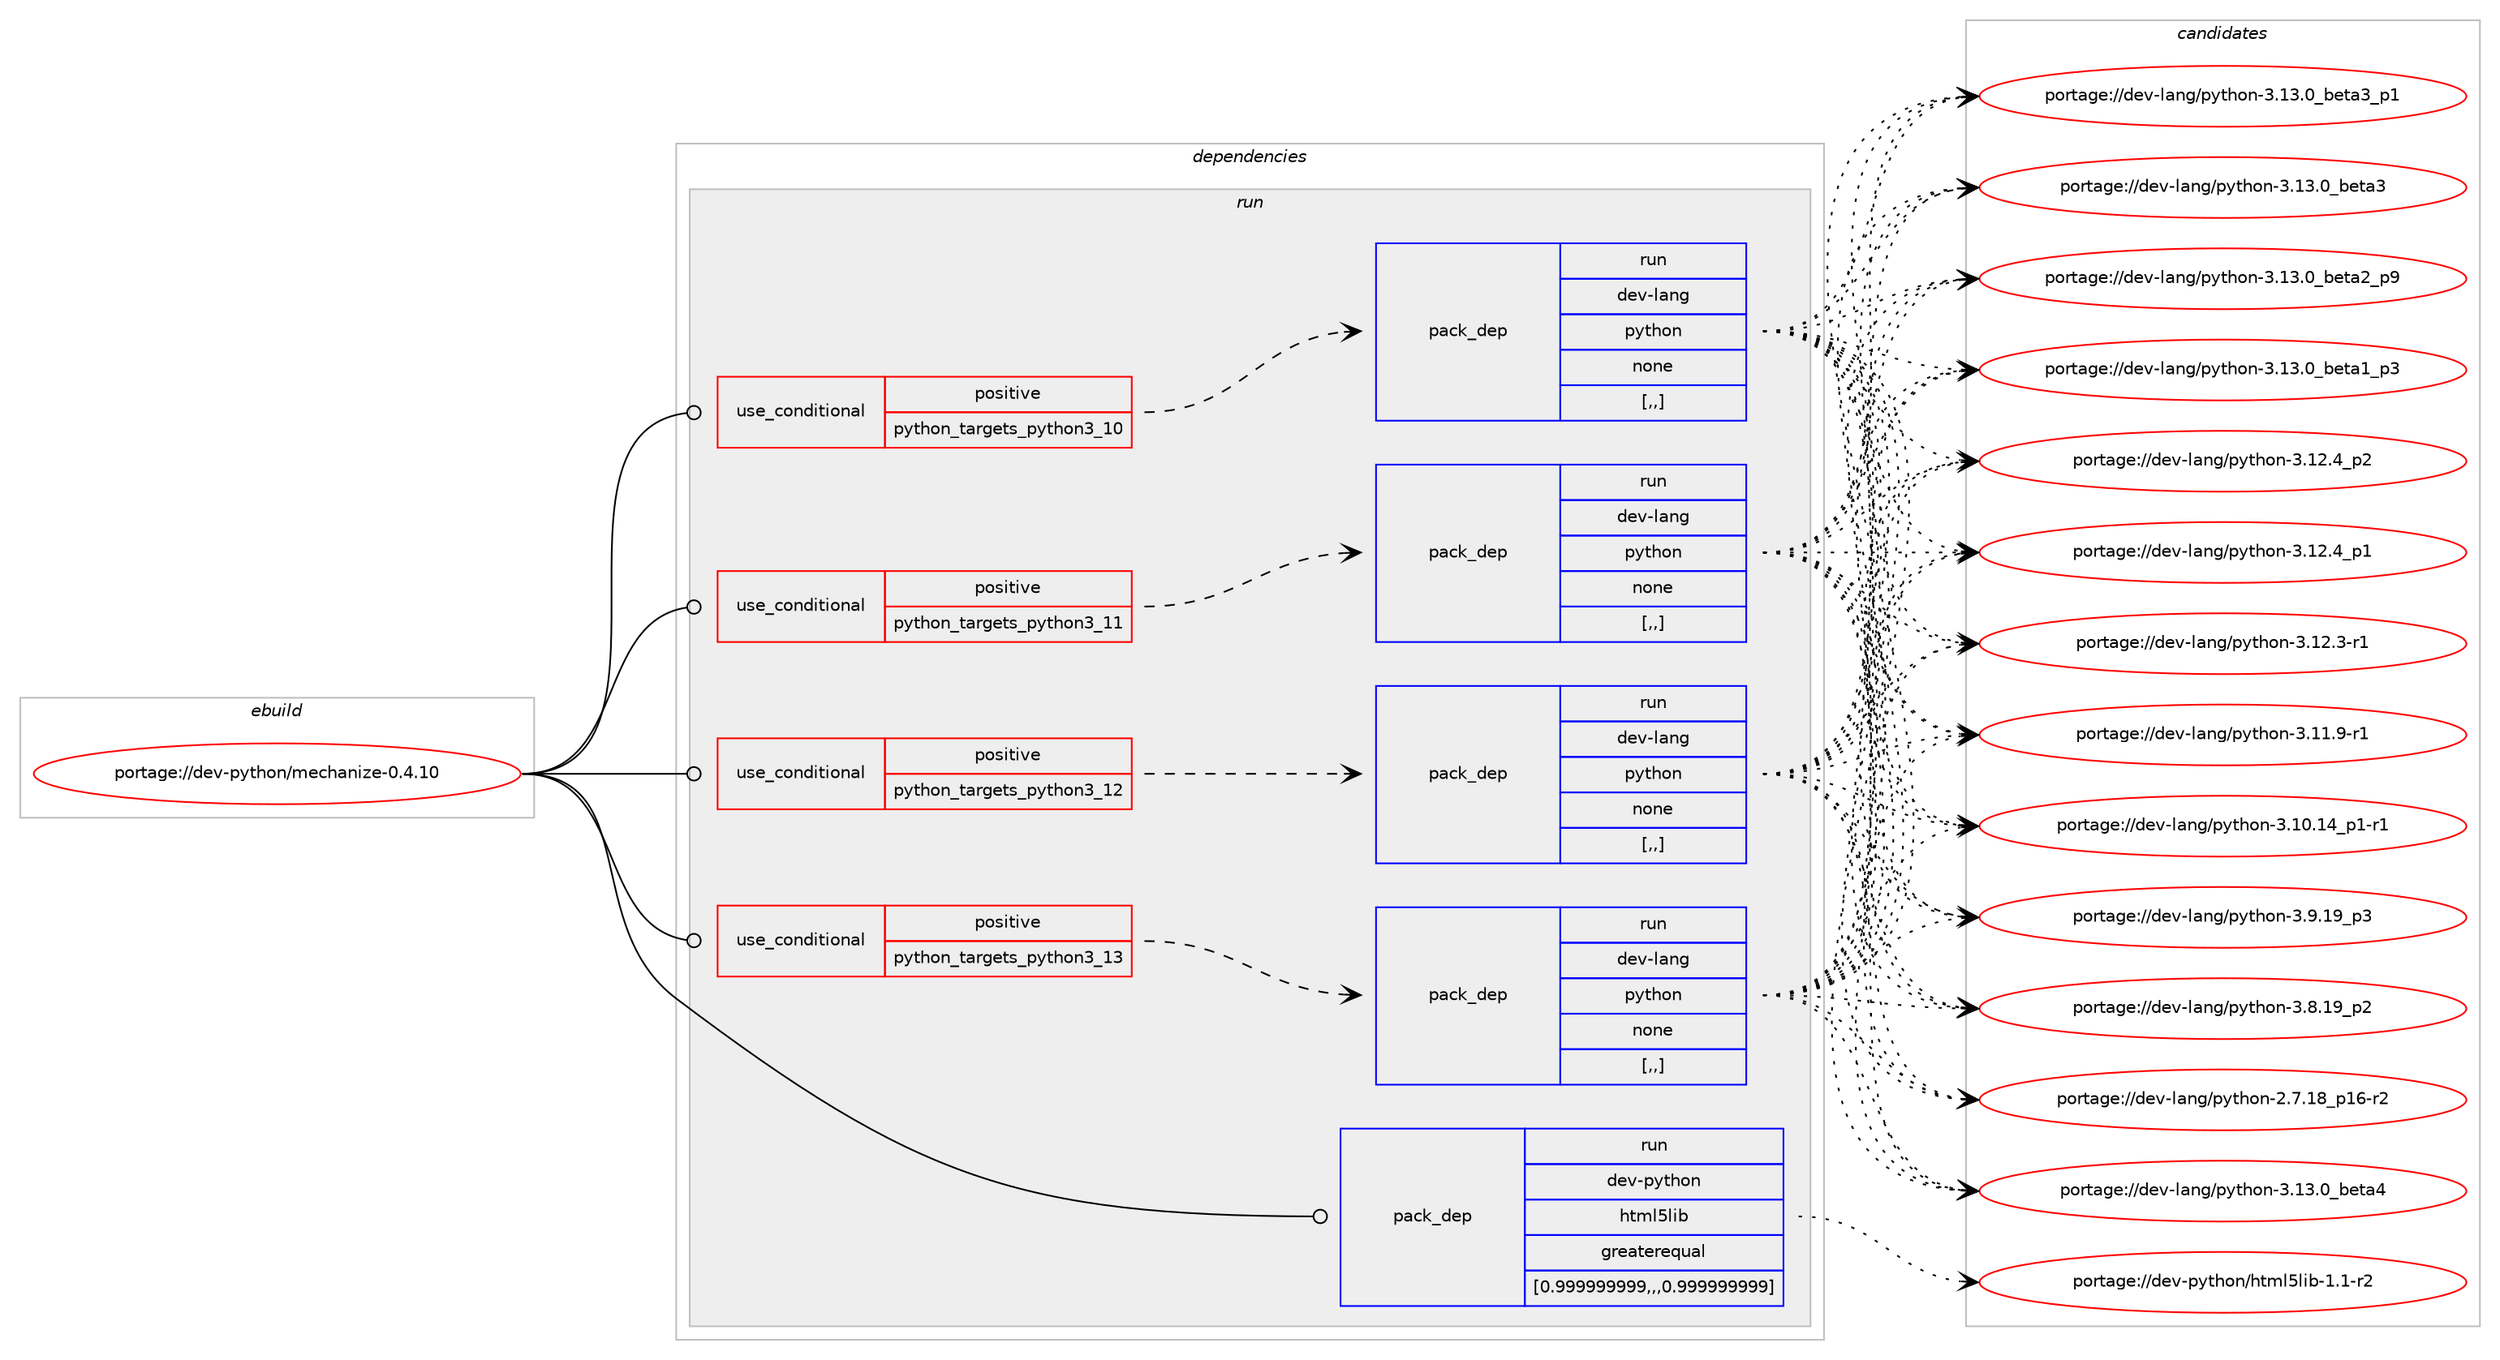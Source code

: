 digraph prolog {

# *************
# Graph options
# *************

newrank=true;
concentrate=true;
compound=true;
graph [rankdir=LR,fontname=Helvetica,fontsize=10,ranksep=1.5];#, ranksep=2.5, nodesep=0.2];
edge  [arrowhead=vee];
node  [fontname=Helvetica,fontsize=10];

# **********
# The ebuild
# **********

subgraph cluster_leftcol {
color=gray;
label=<<i>ebuild</i>>;
id [label="portage://dev-python/mechanize-0.4.10", color=red, width=4, href="../dev-python/mechanize-0.4.10.svg"];
}

# ****************
# The dependencies
# ****************

subgraph cluster_midcol {
color=gray;
label=<<i>dependencies</i>>;
subgraph cluster_compile {
fillcolor="#eeeeee";
style=filled;
label=<<i>compile</i>>;
}
subgraph cluster_compileandrun {
fillcolor="#eeeeee";
style=filled;
label=<<i>compile and run</i>>;
}
subgraph cluster_run {
fillcolor="#eeeeee";
style=filled;
label=<<i>run</i>>;
subgraph cond34798 {
dependency151295 [label=<<TABLE BORDER="0" CELLBORDER="1" CELLSPACING="0" CELLPADDING="4"><TR><TD ROWSPAN="3" CELLPADDING="10">use_conditional</TD></TR><TR><TD>positive</TD></TR><TR><TD>python_targets_python3_10</TD></TR></TABLE>>, shape=none, color=red];
subgraph pack115248 {
dependency151296 [label=<<TABLE BORDER="0" CELLBORDER="1" CELLSPACING="0" CELLPADDING="4" WIDTH="220"><TR><TD ROWSPAN="6" CELLPADDING="30">pack_dep</TD></TR><TR><TD WIDTH="110">run</TD></TR><TR><TD>dev-lang</TD></TR><TR><TD>python</TD></TR><TR><TD>none</TD></TR><TR><TD>[,,]</TD></TR></TABLE>>, shape=none, color=blue];
}
dependency151295:e -> dependency151296:w [weight=20,style="dashed",arrowhead="vee"];
}
id:e -> dependency151295:w [weight=20,style="solid",arrowhead="odot"];
subgraph cond34799 {
dependency151297 [label=<<TABLE BORDER="0" CELLBORDER="1" CELLSPACING="0" CELLPADDING="4"><TR><TD ROWSPAN="3" CELLPADDING="10">use_conditional</TD></TR><TR><TD>positive</TD></TR><TR><TD>python_targets_python3_11</TD></TR></TABLE>>, shape=none, color=red];
subgraph pack115249 {
dependency151298 [label=<<TABLE BORDER="0" CELLBORDER="1" CELLSPACING="0" CELLPADDING="4" WIDTH="220"><TR><TD ROWSPAN="6" CELLPADDING="30">pack_dep</TD></TR><TR><TD WIDTH="110">run</TD></TR><TR><TD>dev-lang</TD></TR><TR><TD>python</TD></TR><TR><TD>none</TD></TR><TR><TD>[,,]</TD></TR></TABLE>>, shape=none, color=blue];
}
dependency151297:e -> dependency151298:w [weight=20,style="dashed",arrowhead="vee"];
}
id:e -> dependency151297:w [weight=20,style="solid",arrowhead="odot"];
subgraph cond34800 {
dependency151299 [label=<<TABLE BORDER="0" CELLBORDER="1" CELLSPACING="0" CELLPADDING="4"><TR><TD ROWSPAN="3" CELLPADDING="10">use_conditional</TD></TR><TR><TD>positive</TD></TR><TR><TD>python_targets_python3_12</TD></TR></TABLE>>, shape=none, color=red];
subgraph pack115250 {
dependency151300 [label=<<TABLE BORDER="0" CELLBORDER="1" CELLSPACING="0" CELLPADDING="4" WIDTH="220"><TR><TD ROWSPAN="6" CELLPADDING="30">pack_dep</TD></TR><TR><TD WIDTH="110">run</TD></TR><TR><TD>dev-lang</TD></TR><TR><TD>python</TD></TR><TR><TD>none</TD></TR><TR><TD>[,,]</TD></TR></TABLE>>, shape=none, color=blue];
}
dependency151299:e -> dependency151300:w [weight=20,style="dashed",arrowhead="vee"];
}
id:e -> dependency151299:w [weight=20,style="solid",arrowhead="odot"];
subgraph cond34801 {
dependency151301 [label=<<TABLE BORDER="0" CELLBORDER="1" CELLSPACING="0" CELLPADDING="4"><TR><TD ROWSPAN="3" CELLPADDING="10">use_conditional</TD></TR><TR><TD>positive</TD></TR><TR><TD>python_targets_python3_13</TD></TR></TABLE>>, shape=none, color=red];
subgraph pack115251 {
dependency151302 [label=<<TABLE BORDER="0" CELLBORDER="1" CELLSPACING="0" CELLPADDING="4" WIDTH="220"><TR><TD ROWSPAN="6" CELLPADDING="30">pack_dep</TD></TR><TR><TD WIDTH="110">run</TD></TR><TR><TD>dev-lang</TD></TR><TR><TD>python</TD></TR><TR><TD>none</TD></TR><TR><TD>[,,]</TD></TR></TABLE>>, shape=none, color=blue];
}
dependency151301:e -> dependency151302:w [weight=20,style="dashed",arrowhead="vee"];
}
id:e -> dependency151301:w [weight=20,style="solid",arrowhead="odot"];
subgraph pack115252 {
dependency151303 [label=<<TABLE BORDER="0" CELLBORDER="1" CELLSPACING="0" CELLPADDING="4" WIDTH="220"><TR><TD ROWSPAN="6" CELLPADDING="30">pack_dep</TD></TR><TR><TD WIDTH="110">run</TD></TR><TR><TD>dev-python</TD></TR><TR><TD>html5lib</TD></TR><TR><TD>greaterequal</TD></TR><TR><TD>[0.999999999,,,0.999999999]</TD></TR></TABLE>>, shape=none, color=blue];
}
id:e -> dependency151303:w [weight=20,style="solid",arrowhead="odot"];
}
}

# **************
# The candidates
# **************

subgraph cluster_choices {
rank=same;
color=gray;
label=<<i>candidates</i>>;

subgraph choice115248 {
color=black;
nodesep=1;
choice1001011184510897110103471121211161041111104551464951464895981011169752 [label="portage://dev-lang/python-3.13.0_beta4", color=red, width=4,href="../dev-lang/python-3.13.0_beta4.svg"];
choice10010111845108971101034711212111610411111045514649514648959810111697519511249 [label="portage://dev-lang/python-3.13.0_beta3_p1", color=red, width=4,href="../dev-lang/python-3.13.0_beta3_p1.svg"];
choice1001011184510897110103471121211161041111104551464951464895981011169751 [label="portage://dev-lang/python-3.13.0_beta3", color=red, width=4,href="../dev-lang/python-3.13.0_beta3.svg"];
choice10010111845108971101034711212111610411111045514649514648959810111697509511257 [label="portage://dev-lang/python-3.13.0_beta2_p9", color=red, width=4,href="../dev-lang/python-3.13.0_beta2_p9.svg"];
choice10010111845108971101034711212111610411111045514649514648959810111697499511251 [label="portage://dev-lang/python-3.13.0_beta1_p3", color=red, width=4,href="../dev-lang/python-3.13.0_beta1_p3.svg"];
choice100101118451089711010347112121116104111110455146495046529511250 [label="portage://dev-lang/python-3.12.4_p2", color=red, width=4,href="../dev-lang/python-3.12.4_p2.svg"];
choice100101118451089711010347112121116104111110455146495046529511249 [label="portage://dev-lang/python-3.12.4_p1", color=red, width=4,href="../dev-lang/python-3.12.4_p1.svg"];
choice100101118451089711010347112121116104111110455146495046514511449 [label="portage://dev-lang/python-3.12.3-r1", color=red, width=4,href="../dev-lang/python-3.12.3-r1.svg"];
choice100101118451089711010347112121116104111110455146494946574511449 [label="portage://dev-lang/python-3.11.9-r1", color=red, width=4,href="../dev-lang/python-3.11.9-r1.svg"];
choice100101118451089711010347112121116104111110455146494846495295112494511449 [label="portage://dev-lang/python-3.10.14_p1-r1", color=red, width=4,href="../dev-lang/python-3.10.14_p1-r1.svg"];
choice100101118451089711010347112121116104111110455146574649579511251 [label="portage://dev-lang/python-3.9.19_p3", color=red, width=4,href="../dev-lang/python-3.9.19_p3.svg"];
choice100101118451089711010347112121116104111110455146564649579511250 [label="portage://dev-lang/python-3.8.19_p2", color=red, width=4,href="../dev-lang/python-3.8.19_p2.svg"];
choice100101118451089711010347112121116104111110455046554649569511249544511450 [label="portage://dev-lang/python-2.7.18_p16-r2", color=red, width=4,href="../dev-lang/python-2.7.18_p16-r2.svg"];
dependency151296:e -> choice1001011184510897110103471121211161041111104551464951464895981011169752:w [style=dotted,weight="100"];
dependency151296:e -> choice10010111845108971101034711212111610411111045514649514648959810111697519511249:w [style=dotted,weight="100"];
dependency151296:e -> choice1001011184510897110103471121211161041111104551464951464895981011169751:w [style=dotted,weight="100"];
dependency151296:e -> choice10010111845108971101034711212111610411111045514649514648959810111697509511257:w [style=dotted,weight="100"];
dependency151296:e -> choice10010111845108971101034711212111610411111045514649514648959810111697499511251:w [style=dotted,weight="100"];
dependency151296:e -> choice100101118451089711010347112121116104111110455146495046529511250:w [style=dotted,weight="100"];
dependency151296:e -> choice100101118451089711010347112121116104111110455146495046529511249:w [style=dotted,weight="100"];
dependency151296:e -> choice100101118451089711010347112121116104111110455146495046514511449:w [style=dotted,weight="100"];
dependency151296:e -> choice100101118451089711010347112121116104111110455146494946574511449:w [style=dotted,weight="100"];
dependency151296:e -> choice100101118451089711010347112121116104111110455146494846495295112494511449:w [style=dotted,weight="100"];
dependency151296:e -> choice100101118451089711010347112121116104111110455146574649579511251:w [style=dotted,weight="100"];
dependency151296:e -> choice100101118451089711010347112121116104111110455146564649579511250:w [style=dotted,weight="100"];
dependency151296:e -> choice100101118451089711010347112121116104111110455046554649569511249544511450:w [style=dotted,weight="100"];
}
subgraph choice115249 {
color=black;
nodesep=1;
choice1001011184510897110103471121211161041111104551464951464895981011169752 [label="portage://dev-lang/python-3.13.0_beta4", color=red, width=4,href="../dev-lang/python-3.13.0_beta4.svg"];
choice10010111845108971101034711212111610411111045514649514648959810111697519511249 [label="portage://dev-lang/python-3.13.0_beta3_p1", color=red, width=4,href="../dev-lang/python-3.13.0_beta3_p1.svg"];
choice1001011184510897110103471121211161041111104551464951464895981011169751 [label="portage://dev-lang/python-3.13.0_beta3", color=red, width=4,href="../dev-lang/python-3.13.0_beta3.svg"];
choice10010111845108971101034711212111610411111045514649514648959810111697509511257 [label="portage://dev-lang/python-3.13.0_beta2_p9", color=red, width=4,href="../dev-lang/python-3.13.0_beta2_p9.svg"];
choice10010111845108971101034711212111610411111045514649514648959810111697499511251 [label="portage://dev-lang/python-3.13.0_beta1_p3", color=red, width=4,href="../dev-lang/python-3.13.0_beta1_p3.svg"];
choice100101118451089711010347112121116104111110455146495046529511250 [label="portage://dev-lang/python-3.12.4_p2", color=red, width=4,href="../dev-lang/python-3.12.4_p2.svg"];
choice100101118451089711010347112121116104111110455146495046529511249 [label="portage://dev-lang/python-3.12.4_p1", color=red, width=4,href="../dev-lang/python-3.12.4_p1.svg"];
choice100101118451089711010347112121116104111110455146495046514511449 [label="portage://dev-lang/python-3.12.3-r1", color=red, width=4,href="../dev-lang/python-3.12.3-r1.svg"];
choice100101118451089711010347112121116104111110455146494946574511449 [label="portage://dev-lang/python-3.11.9-r1", color=red, width=4,href="../dev-lang/python-3.11.9-r1.svg"];
choice100101118451089711010347112121116104111110455146494846495295112494511449 [label="portage://dev-lang/python-3.10.14_p1-r1", color=red, width=4,href="../dev-lang/python-3.10.14_p1-r1.svg"];
choice100101118451089711010347112121116104111110455146574649579511251 [label="portage://dev-lang/python-3.9.19_p3", color=red, width=4,href="../dev-lang/python-3.9.19_p3.svg"];
choice100101118451089711010347112121116104111110455146564649579511250 [label="portage://dev-lang/python-3.8.19_p2", color=red, width=4,href="../dev-lang/python-3.8.19_p2.svg"];
choice100101118451089711010347112121116104111110455046554649569511249544511450 [label="portage://dev-lang/python-2.7.18_p16-r2", color=red, width=4,href="../dev-lang/python-2.7.18_p16-r2.svg"];
dependency151298:e -> choice1001011184510897110103471121211161041111104551464951464895981011169752:w [style=dotted,weight="100"];
dependency151298:e -> choice10010111845108971101034711212111610411111045514649514648959810111697519511249:w [style=dotted,weight="100"];
dependency151298:e -> choice1001011184510897110103471121211161041111104551464951464895981011169751:w [style=dotted,weight="100"];
dependency151298:e -> choice10010111845108971101034711212111610411111045514649514648959810111697509511257:w [style=dotted,weight="100"];
dependency151298:e -> choice10010111845108971101034711212111610411111045514649514648959810111697499511251:w [style=dotted,weight="100"];
dependency151298:e -> choice100101118451089711010347112121116104111110455146495046529511250:w [style=dotted,weight="100"];
dependency151298:e -> choice100101118451089711010347112121116104111110455146495046529511249:w [style=dotted,weight="100"];
dependency151298:e -> choice100101118451089711010347112121116104111110455146495046514511449:w [style=dotted,weight="100"];
dependency151298:e -> choice100101118451089711010347112121116104111110455146494946574511449:w [style=dotted,weight="100"];
dependency151298:e -> choice100101118451089711010347112121116104111110455146494846495295112494511449:w [style=dotted,weight="100"];
dependency151298:e -> choice100101118451089711010347112121116104111110455146574649579511251:w [style=dotted,weight="100"];
dependency151298:e -> choice100101118451089711010347112121116104111110455146564649579511250:w [style=dotted,weight="100"];
dependency151298:e -> choice100101118451089711010347112121116104111110455046554649569511249544511450:w [style=dotted,weight="100"];
}
subgraph choice115250 {
color=black;
nodesep=1;
choice1001011184510897110103471121211161041111104551464951464895981011169752 [label="portage://dev-lang/python-3.13.0_beta4", color=red, width=4,href="../dev-lang/python-3.13.0_beta4.svg"];
choice10010111845108971101034711212111610411111045514649514648959810111697519511249 [label="portage://dev-lang/python-3.13.0_beta3_p1", color=red, width=4,href="../dev-lang/python-3.13.0_beta3_p1.svg"];
choice1001011184510897110103471121211161041111104551464951464895981011169751 [label="portage://dev-lang/python-3.13.0_beta3", color=red, width=4,href="../dev-lang/python-3.13.0_beta3.svg"];
choice10010111845108971101034711212111610411111045514649514648959810111697509511257 [label="portage://dev-lang/python-3.13.0_beta2_p9", color=red, width=4,href="../dev-lang/python-3.13.0_beta2_p9.svg"];
choice10010111845108971101034711212111610411111045514649514648959810111697499511251 [label="portage://dev-lang/python-3.13.0_beta1_p3", color=red, width=4,href="../dev-lang/python-3.13.0_beta1_p3.svg"];
choice100101118451089711010347112121116104111110455146495046529511250 [label="portage://dev-lang/python-3.12.4_p2", color=red, width=4,href="../dev-lang/python-3.12.4_p2.svg"];
choice100101118451089711010347112121116104111110455146495046529511249 [label="portage://dev-lang/python-3.12.4_p1", color=red, width=4,href="../dev-lang/python-3.12.4_p1.svg"];
choice100101118451089711010347112121116104111110455146495046514511449 [label="portage://dev-lang/python-3.12.3-r1", color=red, width=4,href="../dev-lang/python-3.12.3-r1.svg"];
choice100101118451089711010347112121116104111110455146494946574511449 [label="portage://dev-lang/python-3.11.9-r1", color=red, width=4,href="../dev-lang/python-3.11.9-r1.svg"];
choice100101118451089711010347112121116104111110455146494846495295112494511449 [label="portage://dev-lang/python-3.10.14_p1-r1", color=red, width=4,href="../dev-lang/python-3.10.14_p1-r1.svg"];
choice100101118451089711010347112121116104111110455146574649579511251 [label="portage://dev-lang/python-3.9.19_p3", color=red, width=4,href="../dev-lang/python-3.9.19_p3.svg"];
choice100101118451089711010347112121116104111110455146564649579511250 [label="portage://dev-lang/python-3.8.19_p2", color=red, width=4,href="../dev-lang/python-3.8.19_p2.svg"];
choice100101118451089711010347112121116104111110455046554649569511249544511450 [label="portage://dev-lang/python-2.7.18_p16-r2", color=red, width=4,href="../dev-lang/python-2.7.18_p16-r2.svg"];
dependency151300:e -> choice1001011184510897110103471121211161041111104551464951464895981011169752:w [style=dotted,weight="100"];
dependency151300:e -> choice10010111845108971101034711212111610411111045514649514648959810111697519511249:w [style=dotted,weight="100"];
dependency151300:e -> choice1001011184510897110103471121211161041111104551464951464895981011169751:w [style=dotted,weight="100"];
dependency151300:e -> choice10010111845108971101034711212111610411111045514649514648959810111697509511257:w [style=dotted,weight="100"];
dependency151300:e -> choice10010111845108971101034711212111610411111045514649514648959810111697499511251:w [style=dotted,weight="100"];
dependency151300:e -> choice100101118451089711010347112121116104111110455146495046529511250:w [style=dotted,weight="100"];
dependency151300:e -> choice100101118451089711010347112121116104111110455146495046529511249:w [style=dotted,weight="100"];
dependency151300:e -> choice100101118451089711010347112121116104111110455146495046514511449:w [style=dotted,weight="100"];
dependency151300:e -> choice100101118451089711010347112121116104111110455146494946574511449:w [style=dotted,weight="100"];
dependency151300:e -> choice100101118451089711010347112121116104111110455146494846495295112494511449:w [style=dotted,weight="100"];
dependency151300:e -> choice100101118451089711010347112121116104111110455146574649579511251:w [style=dotted,weight="100"];
dependency151300:e -> choice100101118451089711010347112121116104111110455146564649579511250:w [style=dotted,weight="100"];
dependency151300:e -> choice100101118451089711010347112121116104111110455046554649569511249544511450:w [style=dotted,weight="100"];
}
subgraph choice115251 {
color=black;
nodesep=1;
choice1001011184510897110103471121211161041111104551464951464895981011169752 [label="portage://dev-lang/python-3.13.0_beta4", color=red, width=4,href="../dev-lang/python-3.13.0_beta4.svg"];
choice10010111845108971101034711212111610411111045514649514648959810111697519511249 [label="portage://dev-lang/python-3.13.0_beta3_p1", color=red, width=4,href="../dev-lang/python-3.13.0_beta3_p1.svg"];
choice1001011184510897110103471121211161041111104551464951464895981011169751 [label="portage://dev-lang/python-3.13.0_beta3", color=red, width=4,href="../dev-lang/python-3.13.0_beta3.svg"];
choice10010111845108971101034711212111610411111045514649514648959810111697509511257 [label="portage://dev-lang/python-3.13.0_beta2_p9", color=red, width=4,href="../dev-lang/python-3.13.0_beta2_p9.svg"];
choice10010111845108971101034711212111610411111045514649514648959810111697499511251 [label="portage://dev-lang/python-3.13.0_beta1_p3", color=red, width=4,href="../dev-lang/python-3.13.0_beta1_p3.svg"];
choice100101118451089711010347112121116104111110455146495046529511250 [label="portage://dev-lang/python-3.12.4_p2", color=red, width=4,href="../dev-lang/python-3.12.4_p2.svg"];
choice100101118451089711010347112121116104111110455146495046529511249 [label="portage://dev-lang/python-3.12.4_p1", color=red, width=4,href="../dev-lang/python-3.12.4_p1.svg"];
choice100101118451089711010347112121116104111110455146495046514511449 [label="portage://dev-lang/python-3.12.3-r1", color=red, width=4,href="../dev-lang/python-3.12.3-r1.svg"];
choice100101118451089711010347112121116104111110455146494946574511449 [label="portage://dev-lang/python-3.11.9-r1", color=red, width=4,href="../dev-lang/python-3.11.9-r1.svg"];
choice100101118451089711010347112121116104111110455146494846495295112494511449 [label="portage://dev-lang/python-3.10.14_p1-r1", color=red, width=4,href="../dev-lang/python-3.10.14_p1-r1.svg"];
choice100101118451089711010347112121116104111110455146574649579511251 [label="portage://dev-lang/python-3.9.19_p3", color=red, width=4,href="../dev-lang/python-3.9.19_p3.svg"];
choice100101118451089711010347112121116104111110455146564649579511250 [label="portage://dev-lang/python-3.8.19_p2", color=red, width=4,href="../dev-lang/python-3.8.19_p2.svg"];
choice100101118451089711010347112121116104111110455046554649569511249544511450 [label="portage://dev-lang/python-2.7.18_p16-r2", color=red, width=4,href="../dev-lang/python-2.7.18_p16-r2.svg"];
dependency151302:e -> choice1001011184510897110103471121211161041111104551464951464895981011169752:w [style=dotted,weight="100"];
dependency151302:e -> choice10010111845108971101034711212111610411111045514649514648959810111697519511249:w [style=dotted,weight="100"];
dependency151302:e -> choice1001011184510897110103471121211161041111104551464951464895981011169751:w [style=dotted,weight="100"];
dependency151302:e -> choice10010111845108971101034711212111610411111045514649514648959810111697509511257:w [style=dotted,weight="100"];
dependency151302:e -> choice10010111845108971101034711212111610411111045514649514648959810111697499511251:w [style=dotted,weight="100"];
dependency151302:e -> choice100101118451089711010347112121116104111110455146495046529511250:w [style=dotted,weight="100"];
dependency151302:e -> choice100101118451089711010347112121116104111110455146495046529511249:w [style=dotted,weight="100"];
dependency151302:e -> choice100101118451089711010347112121116104111110455146495046514511449:w [style=dotted,weight="100"];
dependency151302:e -> choice100101118451089711010347112121116104111110455146494946574511449:w [style=dotted,weight="100"];
dependency151302:e -> choice100101118451089711010347112121116104111110455146494846495295112494511449:w [style=dotted,weight="100"];
dependency151302:e -> choice100101118451089711010347112121116104111110455146574649579511251:w [style=dotted,weight="100"];
dependency151302:e -> choice100101118451089711010347112121116104111110455146564649579511250:w [style=dotted,weight="100"];
dependency151302:e -> choice100101118451089711010347112121116104111110455046554649569511249544511450:w [style=dotted,weight="100"];
}
subgraph choice115252 {
color=black;
nodesep=1;
choice10010111845112121116104111110471041161091085310810598454946494511450 [label="portage://dev-python/html5lib-1.1-r2", color=red, width=4,href="../dev-python/html5lib-1.1-r2.svg"];
dependency151303:e -> choice10010111845112121116104111110471041161091085310810598454946494511450:w [style=dotted,weight="100"];
}
}

}
